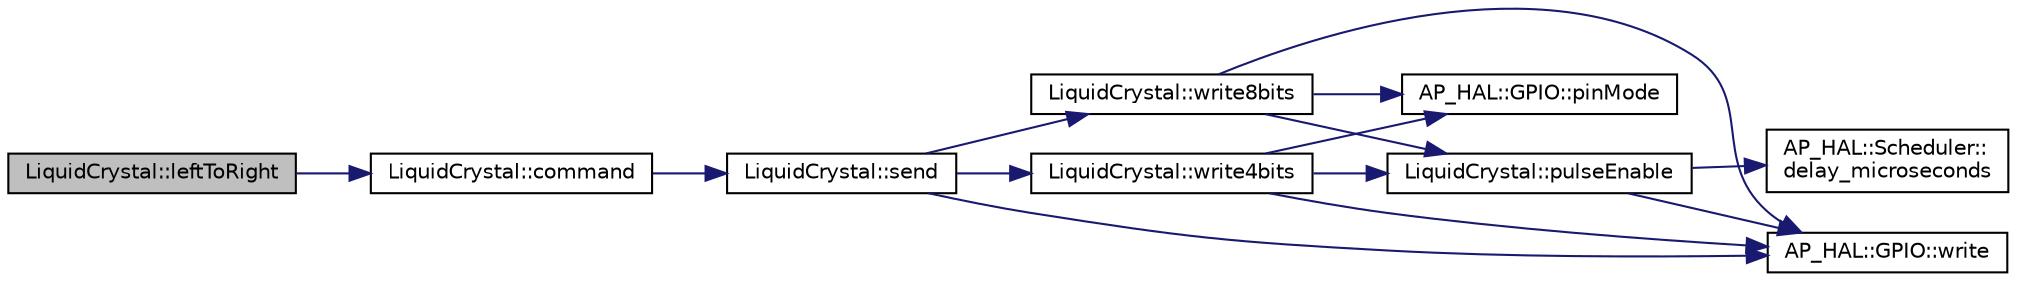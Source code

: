 digraph "LiquidCrystal::leftToRight"
{
 // INTERACTIVE_SVG=YES
  edge [fontname="Helvetica",fontsize="10",labelfontname="Helvetica",labelfontsize="10"];
  node [fontname="Helvetica",fontsize="10",shape=record];
  rankdir="LR";
  Node1 [label="LiquidCrystal::leftToRight",height=0.2,width=0.4,color="black", fillcolor="grey75", style="filled" fontcolor="black"];
  Node1 -> Node2 [color="midnightblue",fontsize="10",style="solid",fontname="Helvetica"];
  Node2 [label="LiquidCrystal::command",height=0.2,width=0.4,color="black", fillcolor="white", style="filled",URL="$classLiquidCrystal.html#a9aab48e57cd068d0cb63e9c4ca4c47f0"];
  Node2 -> Node3 [color="midnightblue",fontsize="10",style="solid",fontname="Helvetica"];
  Node3 [label="LiquidCrystal::send",height=0.2,width=0.4,color="black", fillcolor="white", style="filled",URL="$classLiquidCrystal.html#a8a1a410acbfd18084fdff4c540876346"];
  Node3 -> Node4 [color="midnightblue",fontsize="10",style="solid",fontname="Helvetica"];
  Node4 [label="AP_HAL::GPIO::write",height=0.2,width=0.4,color="black", fillcolor="white", style="filled",URL="$classAP__HAL_1_1GPIO.html#a2b0664bdab1876e3b0bbcd9064eec88e"];
  Node3 -> Node5 [color="midnightblue",fontsize="10",style="solid",fontname="Helvetica"];
  Node5 [label="LiquidCrystal::write8bits",height=0.2,width=0.4,color="black", fillcolor="white", style="filled",URL="$classLiquidCrystal.html#adc85e29d71f867846c7dee5e968224d8"];
  Node5 -> Node6 [color="midnightblue",fontsize="10",style="solid",fontname="Helvetica"];
  Node6 [label="AP_HAL::GPIO::pinMode",height=0.2,width=0.4,color="black", fillcolor="white", style="filled",URL="$classAP__HAL_1_1GPIO.html#a3dfc60214bd1aa4936d51ca72c045b95"];
  Node5 -> Node4 [color="midnightblue",fontsize="10",style="solid",fontname="Helvetica"];
  Node5 -> Node7 [color="midnightblue",fontsize="10",style="solid",fontname="Helvetica"];
  Node7 [label="LiquidCrystal::pulseEnable",height=0.2,width=0.4,color="black", fillcolor="white", style="filled",URL="$classLiquidCrystal.html#a44d84c010396c993f124d2feb9dc794d"];
  Node7 -> Node4 [color="midnightblue",fontsize="10",style="solid",fontname="Helvetica"];
  Node7 -> Node8 [color="midnightblue",fontsize="10",style="solid",fontname="Helvetica"];
  Node8 [label="AP_HAL::Scheduler::\ldelay_microseconds",height=0.2,width=0.4,color="black", fillcolor="white", style="filled",URL="$classAP__HAL_1_1Scheduler.html#a78c4f1b1f192ac1c99544b6cc8f099b0"];
  Node3 -> Node9 [color="midnightblue",fontsize="10",style="solid",fontname="Helvetica"];
  Node9 [label="LiquidCrystal::write4bits",height=0.2,width=0.4,color="black", fillcolor="white", style="filled",URL="$classLiquidCrystal.html#ae1ad9d020a615296b3ee2d3c140e66c4"];
  Node9 -> Node6 [color="midnightblue",fontsize="10",style="solid",fontname="Helvetica"];
  Node9 -> Node4 [color="midnightblue",fontsize="10",style="solid",fontname="Helvetica"];
  Node9 -> Node7 [color="midnightblue",fontsize="10",style="solid",fontname="Helvetica"];
}
